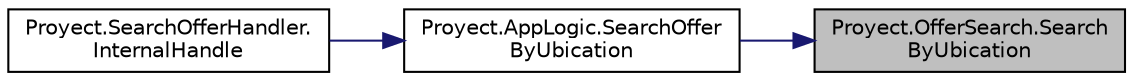 digraph "Proyect.OfferSearch.SearchByUbication"
{
 // INTERACTIVE_SVG=YES
 // LATEX_PDF_SIZE
  edge [fontname="Helvetica",fontsize="10",labelfontname="Helvetica",labelfontsize="10"];
  node [fontname="Helvetica",fontsize="10",shape=record];
  rankdir="RL";
  Node1 [label="Proyect.OfferSearch.Search\lByUbication",height=0.2,width=0.4,color="black", fillcolor="grey75", style="filled", fontcolor="black",tooltip="Busca ofertas por ubicacion."];
  Node1 -> Node2 [dir="back",color="midnightblue",fontsize="10",style="solid",fontname="Helvetica"];
  Node2 [label="Proyect.AppLogic.SearchOffer\lByUbication",height=0.2,width=0.4,color="black", fillcolor="white", style="filled",URL="$classProyect_1_1AppLogic.html#a38f8d3e217cd2cbfab68be1eed8f970f",tooltip="Metodo que se encarga de buscar las ofertas por ubicacion. Le delega la responsabilidada a OfferSearc..."];
  Node2 -> Node3 [dir="back",color="midnightblue",fontsize="10",style="solid",fontname="Helvetica"];
  Node3 [label="Proyect.SearchOfferHandler.\lInternalHandle",height=0.2,width=0.4,color="black", fillcolor="white", style="filled",URL="$classProyect_1_1SearchOfferHandler.html#ab039cddef42f163448654b9386533e43",tooltip="Procesa el mensaje \"/registrar\" y retorna true; retorna false en caso contrario."];
}
